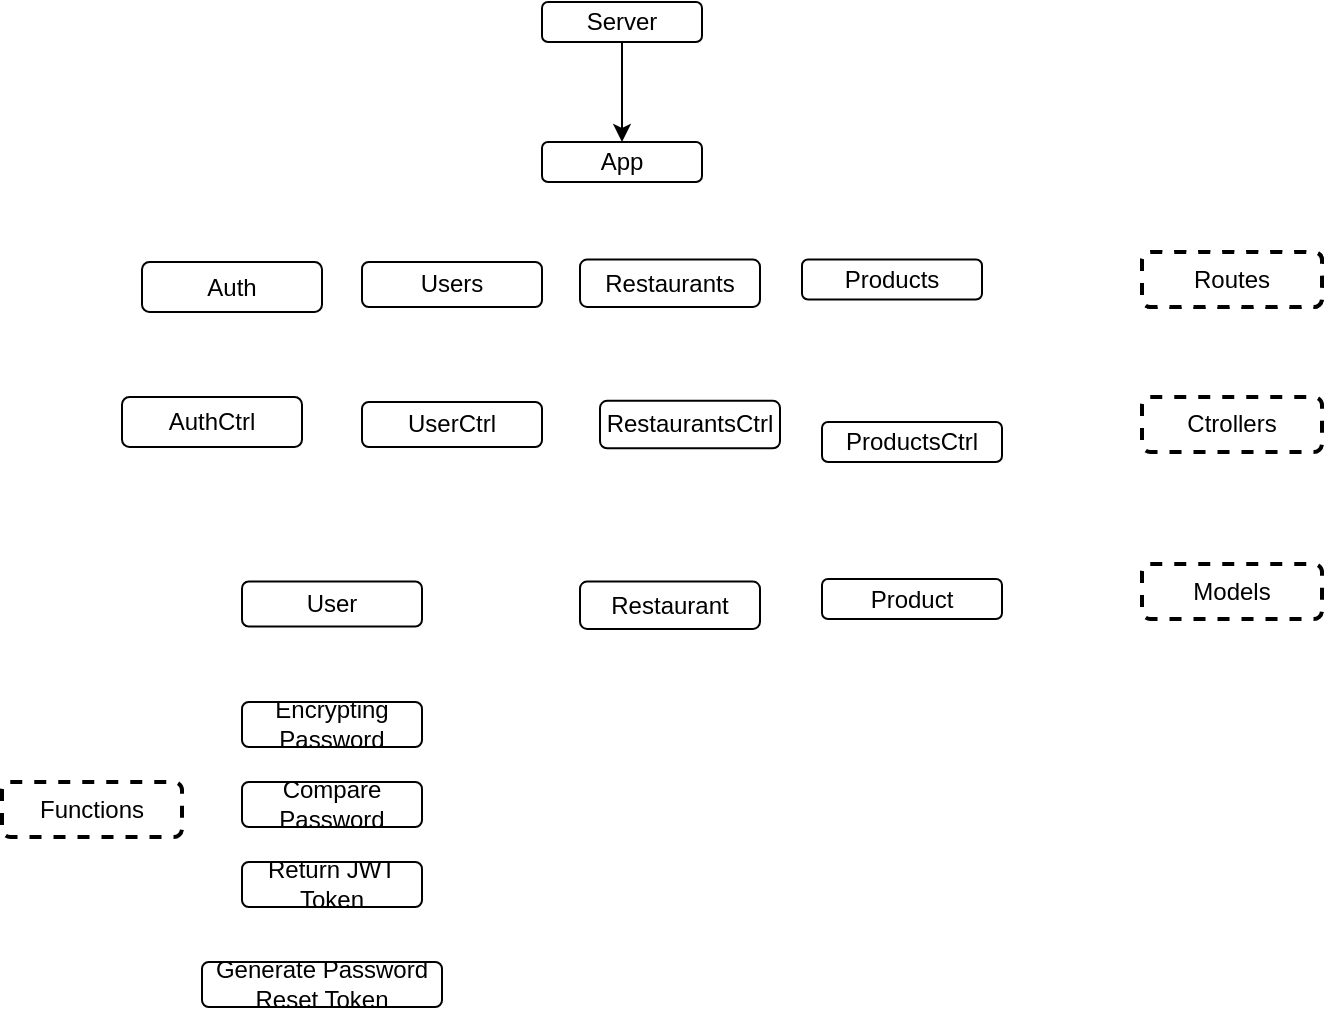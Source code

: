 <mxfile>
    <diagram id="wZDsbSV0O7myswEzMxmH" name="Page-1">
        <mxGraphModel dx="987" dy="379" grid="1" gridSize="10" guides="1" tooltips="1" connect="1" arrows="1" fold="1" page="1" pageScale="1" pageWidth="827" pageHeight="1169" math="0" shadow="0">
            <root>
                <mxCell id="0"/>
                <mxCell id="1" parent="0"/>
                <mxCell id="4" value="" style="edgeStyle=none;html=1;fontSize=14;" edge="1" parent="1" source="2" target="3">
                    <mxGeometry relative="1" as="geometry"/>
                </mxCell>
                <mxCell id="2" value="&lt;font style=&quot;font-size: 12px;&quot;&gt;Server&lt;/font&gt;" style="rounded=1;whiteSpace=wrap;html=1;" vertex="1" parent="1">
                    <mxGeometry x="350" y="310" width="80" height="20" as="geometry"/>
                </mxCell>
                <mxCell id="3" value="&lt;font style=&quot;font-size: 12px;&quot;&gt;App&lt;/font&gt;" style="rounded=1;whiteSpace=wrap;html=1;" vertex="1" parent="1">
                    <mxGeometry x="350" y="380" width="80" height="20" as="geometry"/>
                </mxCell>
                <mxCell id="5" value="&lt;font style=&quot;font-size: 12px;&quot;&gt;Auth&lt;/font&gt;" style="rounded=1;whiteSpace=wrap;html=1;" vertex="1" parent="1">
                    <mxGeometry x="150" y="440" width="90" height="25" as="geometry"/>
                </mxCell>
                <mxCell id="6" value="&lt;font style=&quot;font-size: 12px;&quot;&gt;Users&lt;/font&gt;" style="rounded=1;whiteSpace=wrap;html=1;" vertex="1" parent="1">
                    <mxGeometry x="260" y="440" width="90" height="22.5" as="geometry"/>
                </mxCell>
                <mxCell id="7" value="&lt;font style=&quot;font-size: 12px;&quot;&gt;Products&lt;/font&gt;" style="rounded=1;whiteSpace=wrap;html=1;" vertex="1" parent="1">
                    <mxGeometry x="480" y="438.75" width="90" height="20" as="geometry"/>
                </mxCell>
                <mxCell id="8" value="&lt;font style=&quot;font-size: 12px;&quot;&gt;Restaurants&lt;/font&gt;" style="rounded=1;whiteSpace=wrap;html=1;" vertex="1" parent="1">
                    <mxGeometry x="369" y="438.75" width="90" height="23.75" as="geometry"/>
                </mxCell>
                <mxCell id="11" value="&lt;font style=&quot;font-size: 12px;&quot;&gt;Routes&lt;/font&gt;" style="rounded=1;whiteSpace=wrap;html=1;dashed=1;strokeWidth=2;" vertex="1" parent="1">
                    <mxGeometry x="650" y="435" width="90" height="27.5" as="geometry"/>
                </mxCell>
                <mxCell id="13" value="&lt;font style=&quot;font-size: 12px;&quot;&gt;UserCtrl&lt;br&gt;&lt;/font&gt;" style="rounded=1;whiteSpace=wrap;html=1;" vertex="1" parent="1">
                    <mxGeometry x="260" y="510" width="90" height="22.5" as="geometry"/>
                </mxCell>
                <mxCell id="14" value="&lt;font style=&quot;font-size: 12px;&quot;&gt;RestaurantsCtrl&lt;/font&gt;" style="rounded=1;whiteSpace=wrap;html=1;" vertex="1" parent="1">
                    <mxGeometry x="379" y="509.38" width="90" height="23.75" as="geometry"/>
                </mxCell>
                <mxCell id="15" value="&lt;font style=&quot;font-size: 12px;&quot;&gt;ProductsCtrl&lt;/font&gt;" style="rounded=1;whiteSpace=wrap;html=1;" vertex="1" parent="1">
                    <mxGeometry x="490" y="520" width="90" height="20" as="geometry"/>
                </mxCell>
                <mxCell id="16" value="&lt;font style=&quot;font-size: 12px;&quot;&gt;AuthCtrl&lt;/font&gt;" style="rounded=1;whiteSpace=wrap;html=1;" vertex="1" parent="1">
                    <mxGeometry x="140" y="507.5" width="90" height="25" as="geometry"/>
                </mxCell>
                <mxCell id="17" value="&lt;font style=&quot;font-size: 12px;&quot;&gt;Routes&lt;/font&gt;" style="rounded=1;whiteSpace=wrap;html=1;dashed=1;strokeWidth=2;" vertex="1" parent="1">
                    <mxGeometry x="650" y="435" width="90" height="27.5" as="geometry"/>
                </mxCell>
                <mxCell id="20" value="&lt;font style=&quot;font-size: 12px;&quot;&gt;Models&lt;/font&gt;" style="rounded=1;whiteSpace=wrap;html=1;dashed=1;strokeWidth=2;" vertex="1" parent="1">
                    <mxGeometry x="650" y="591" width="90" height="27.5" as="geometry"/>
                </mxCell>
                <mxCell id="21" value="&lt;font style=&quot;font-size: 12px;&quot;&gt;Ctrollers&lt;/font&gt;" style="rounded=1;whiteSpace=wrap;html=1;dashed=1;strokeWidth=2;" vertex="1" parent="1">
                    <mxGeometry x="650" y="507.5" width="90" height="27.5" as="geometry"/>
                </mxCell>
                <mxCell id="23" value="&lt;font style=&quot;font-size: 12px;&quot;&gt;User&lt;/font&gt;" style="rounded=1;whiteSpace=wrap;html=1;" vertex="1" parent="1">
                    <mxGeometry x="200" y="599.75" width="90" height="22.5" as="geometry"/>
                </mxCell>
                <mxCell id="24" value="&lt;font style=&quot;font-size: 12px;&quot;&gt;Restaurant&lt;/font&gt;" style="rounded=1;whiteSpace=wrap;html=1;" vertex="1" parent="1">
                    <mxGeometry x="369" y="599.75" width="90" height="23.75" as="geometry"/>
                </mxCell>
                <mxCell id="25" value="&lt;font style=&quot;font-size: 12px;&quot;&gt;Product&lt;/font&gt;" style="rounded=1;whiteSpace=wrap;html=1;" vertex="1" parent="1">
                    <mxGeometry x="490" y="598.5" width="90" height="20" as="geometry"/>
                </mxCell>
                <mxCell id="27" value="&lt;font style=&quot;font-size: 12px;&quot;&gt;Return JWT Token&lt;/font&gt;" style="rounded=1;whiteSpace=wrap;html=1;" vertex="1" parent="1">
                    <mxGeometry x="200" y="740" width="90" height="22.5" as="geometry"/>
                </mxCell>
                <mxCell id="28" value="&lt;font style=&quot;font-size: 12px;&quot;&gt;Generate Password Reset Token&lt;/font&gt;" style="rounded=1;whiteSpace=wrap;html=1;" vertex="1" parent="1">
                    <mxGeometry x="180" y="790" width="120" height="22.5" as="geometry"/>
                </mxCell>
                <mxCell id="29" value="&lt;font style=&quot;font-size: 12px;&quot;&gt;Compare Password&lt;/font&gt;" style="rounded=1;whiteSpace=wrap;html=1;" vertex="1" parent="1">
                    <mxGeometry x="200" y="700" width="90" height="22.5" as="geometry"/>
                </mxCell>
                <mxCell id="30" value="Encrypting Password" style="rounded=1;whiteSpace=wrap;html=1;" vertex="1" parent="1">
                    <mxGeometry x="200" y="660" width="90" height="22.5" as="geometry"/>
                </mxCell>
                <mxCell id="31" value="&lt;font style=&quot;font-size: 12px;&quot;&gt;Functions&lt;/font&gt;" style="rounded=1;whiteSpace=wrap;html=1;dashed=1;strokeWidth=2;" vertex="1" parent="1">
                    <mxGeometry x="80" y="700" width="90" height="27.5" as="geometry"/>
                </mxCell>
            </root>
        </mxGraphModel>
    </diagram>
</mxfile>